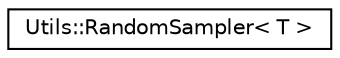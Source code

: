 digraph "Graphical Class Hierarchy"
{
 // INTERACTIVE_SVG=YES
  edge [fontname="Helvetica",fontsize="10",labelfontname="Helvetica",labelfontsize="10"];
  node [fontname="Helvetica",fontsize="10",shape=record];
  rankdir="LR";
  Node1 [label="Utils::RandomSampler\< T \>",height=0.2,width=0.4,color="black", fillcolor="white", style="filled",URL="$db/dce/class_utils_1_1_random_sampler.html"];
}
